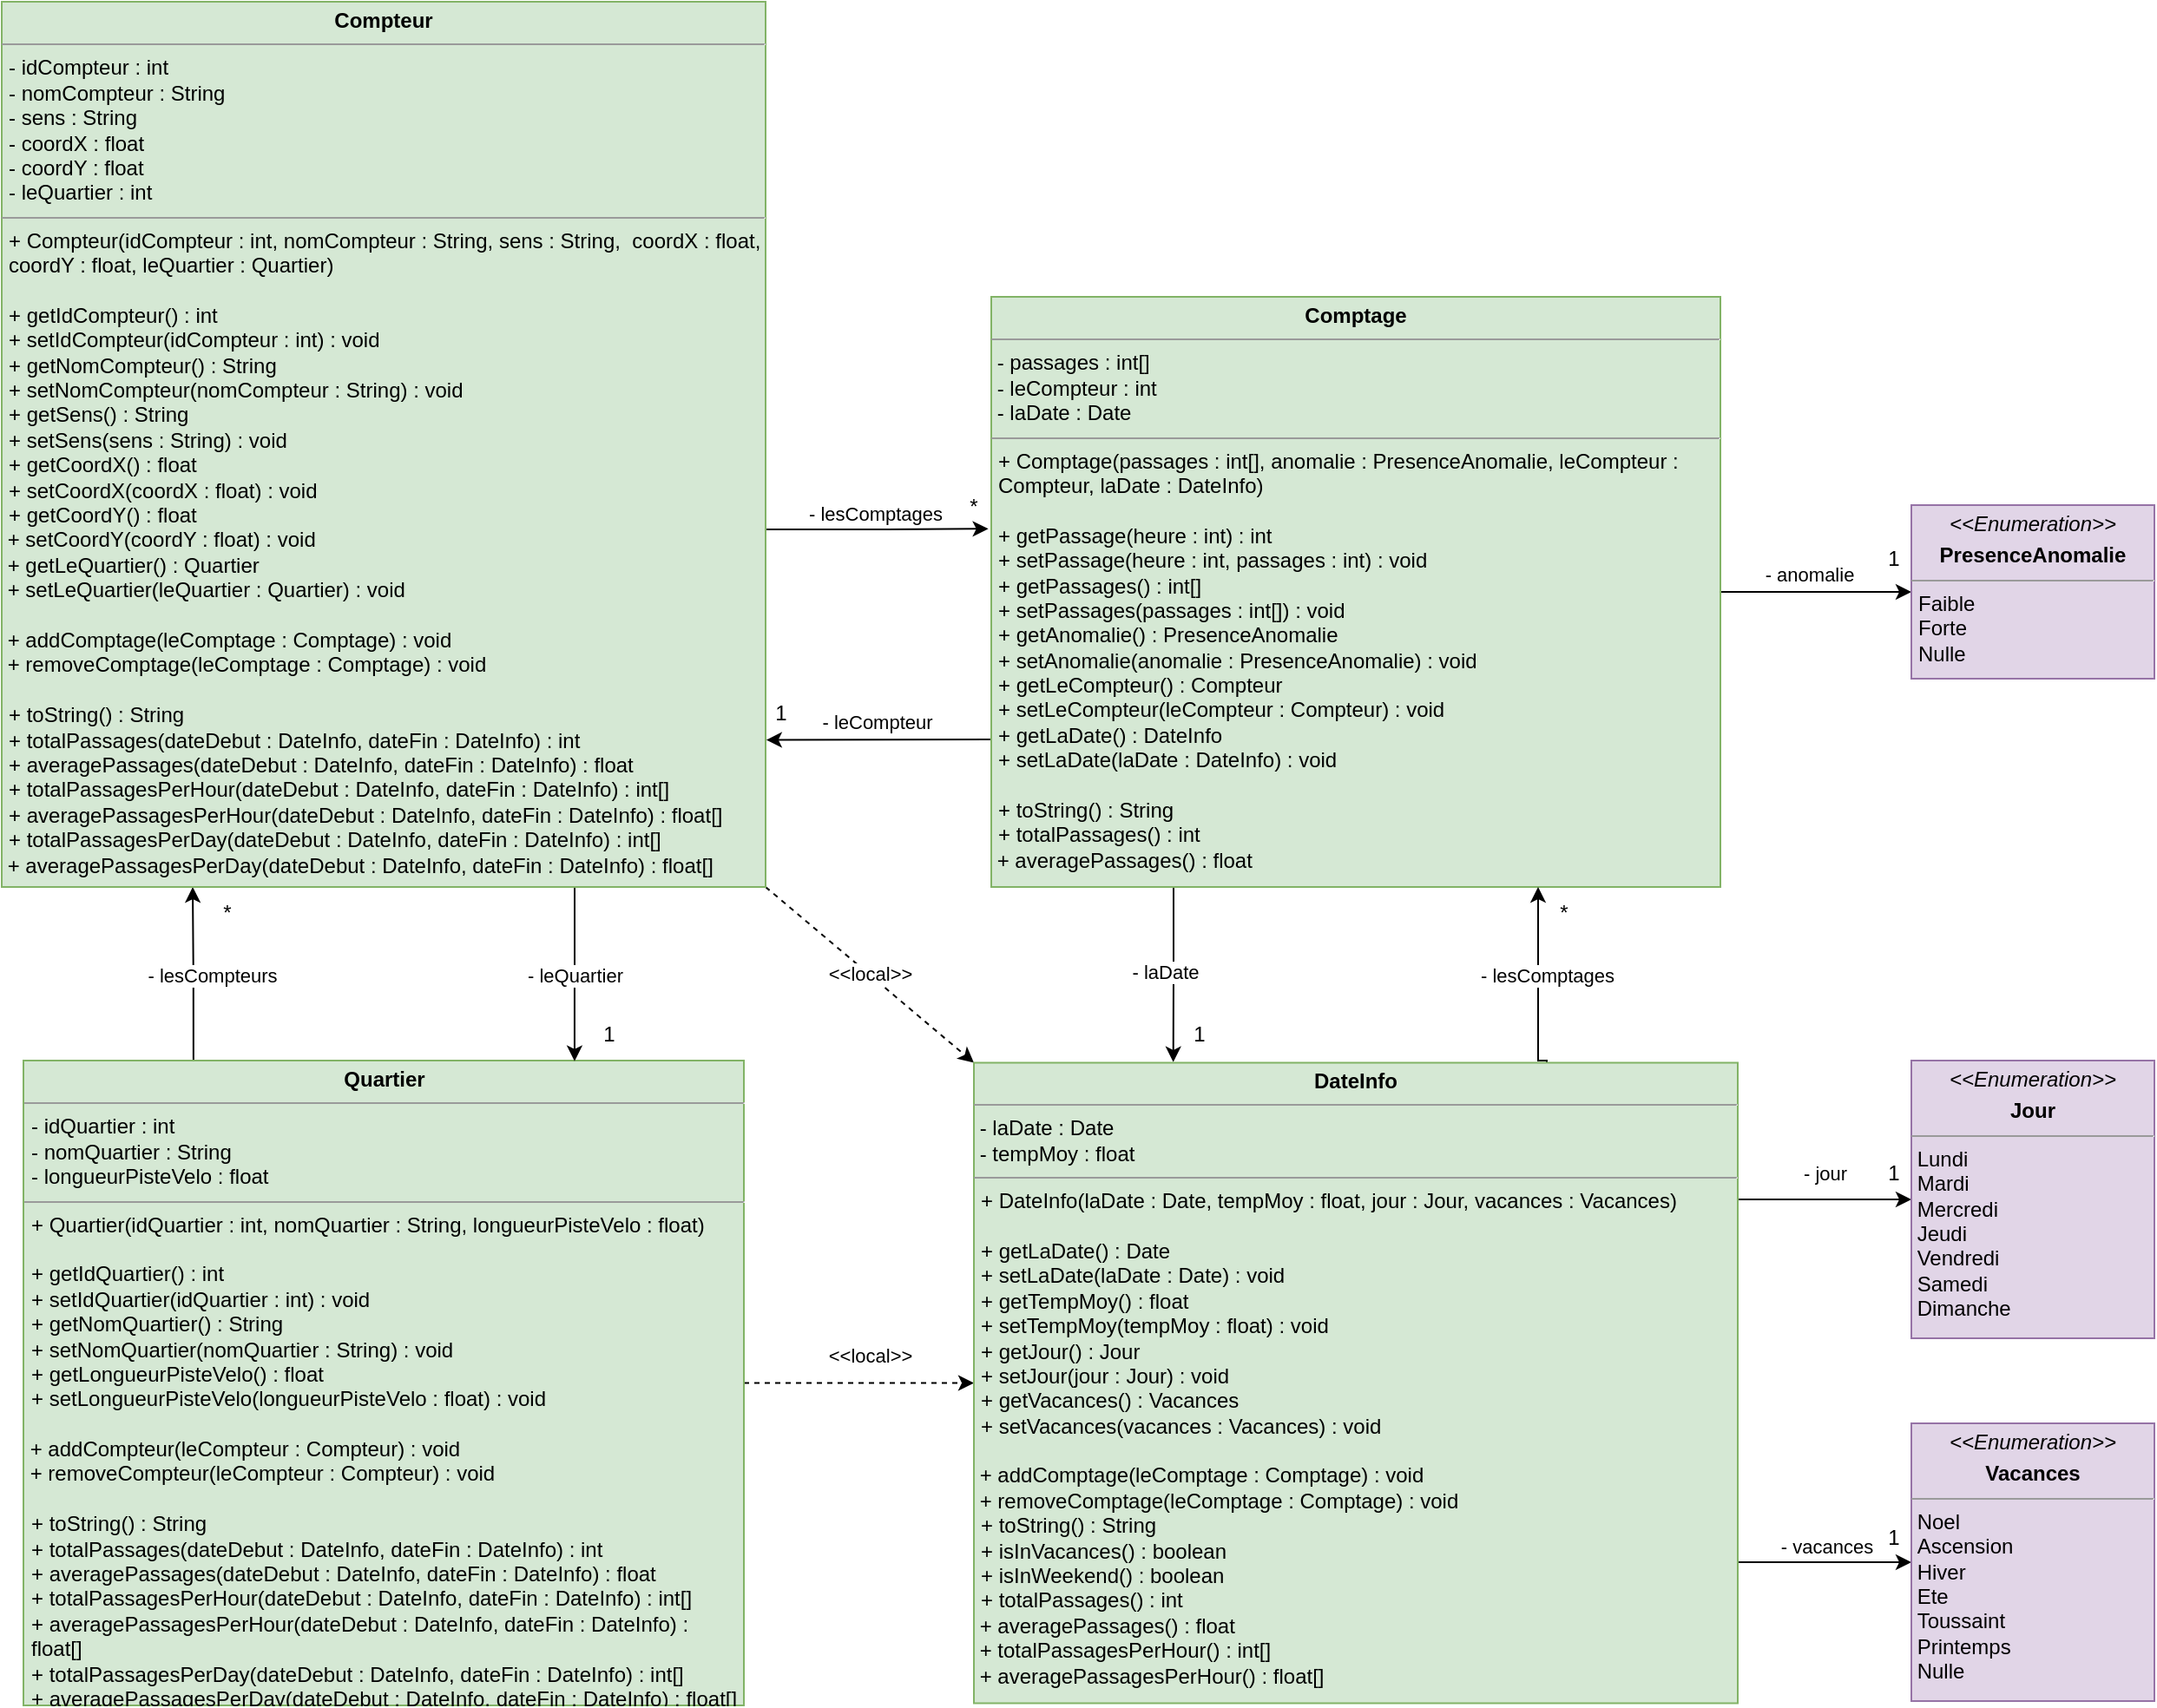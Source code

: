<mxfile version="21.4.0" type="device">
  <diagram name="Page-1" id="eOl2TCsbntun6FktnlMN">
    <mxGraphModel dx="1393" dy="1028" grid="1" gridSize="10" guides="1" tooltips="1" connect="1" arrows="1" fold="1" page="0" pageScale="1" pageWidth="850" pageHeight="1100" math="0" shadow="0">
      <root>
        <mxCell id="0" />
        <mxCell id="1" parent="0" />
        <mxCell id="9qE0nhktHIJIXh96-6WT-73" style="edgeStyle=orthogonalEdgeStyle;rounded=0;orthogonalLoop=1;jettySize=auto;html=1;entryX=0.25;entryY=1;entryDx=0;entryDy=0;exitX=0.236;exitY=0.001;exitDx=0;exitDy=0;exitPerimeter=0;" parent="1" source="p_eBftwZYgydQJ64UmXx-5" target="MrOClFFpd0POXdo-1IgY-1" edge="1">
          <mxGeometry relative="1" as="geometry">
            <Array as="points" />
          </mxGeometry>
        </mxCell>
        <mxCell id="9qE0nhktHIJIXh96-6WT-86" value="- lesCompteurs" style="edgeLabel;html=1;align=center;verticalAlign=middle;resizable=0;points=[];" parent="9qE0nhktHIJIXh96-6WT-73" vertex="1" connectable="0">
          <mxGeometry x="-0.211" y="1" relative="1" as="geometry">
            <mxPoint x="11" y="-10" as="offset" />
          </mxGeometry>
        </mxCell>
        <mxCell id="gI17rEdhYcq93kFuJi1m-11" style="edgeStyle=orthogonalEdgeStyle;rounded=0;orthogonalLoop=1;jettySize=auto;html=1;exitX=1;exitY=0.5;exitDx=0;exitDy=0;entryX=0;entryY=0.5;entryDx=0;entryDy=0;dashed=1;" edge="1" parent="1" source="p_eBftwZYgydQJ64UmXx-5" target="MrOClFFpd0POXdo-1IgY-15">
          <mxGeometry relative="1" as="geometry" />
        </mxCell>
        <mxCell id="p_eBftwZYgydQJ64UmXx-5" value="&lt;p style=&quot;margin:0px;margin-top:4px;text-align:center;&quot;&gt;&lt;b&gt;Quartier&lt;/b&gt;&lt;/p&gt;&lt;hr size=&quot;1&quot;&gt;&lt;p style=&quot;margin:0px;margin-left:4px;&quot;&gt;- idQuartier : int&lt;/p&gt;&lt;p style=&quot;margin:0px;margin-left:4px;&quot;&gt;- nomQuartier : String&lt;/p&gt;&lt;p style=&quot;margin:0px;margin-left:4px;&quot;&gt;- longueurPisteVelo : float&lt;br&gt;&lt;/p&gt;&lt;hr size=&quot;1&quot;&gt;&lt;p style=&quot;margin:0px;margin-left:4px;&quot;&gt;+ Quartier(idQuartier : int, nomQuartier : String, longueurPisteVelo : float)&lt;/p&gt;&lt;p style=&quot;margin:0px;margin-left:4px;&quot;&gt;&lt;br&gt;&lt;/p&gt;&lt;p style=&quot;margin:0px;margin-left:4px;&quot;&gt;+ getIdQuartier() : int&lt;/p&gt;&lt;p style=&quot;margin:0px;margin-left:4px;&quot;&gt;+ setIdQuartier(idQuartier : int) : void&lt;/p&gt;&lt;p style=&quot;margin:0px;margin-left:4px;&quot;&gt;+ getNomQuartier() : String&lt;/p&gt;&lt;p style=&quot;margin:0px;margin-left:4px;&quot;&gt;+ setNomQuartier(nomQuartier : String) : void&lt;/p&gt;&lt;p style=&quot;margin:0px;margin-left:4px;&quot;&gt;+ getLongueurPisteVelo() : float&lt;/p&gt;&lt;p style=&quot;margin:0px;margin-left:4px;&quot;&gt;+ setLongueurPisteVelo(longueurPisteVelo : float) : void&lt;/p&gt;&lt;p style=&quot;margin:0px;margin-left:4px;&quot;&gt;&lt;br&gt;&lt;/p&gt;&lt;div&gt;&amp;nbsp;+ addCompteur(leCompteur : Compteur) : void&lt;/div&gt;&lt;div&gt;&amp;nbsp;+ removeCompteur(leCompteur : Compteur) : void&lt;/div&gt;&lt;div&gt;&lt;br&gt;&lt;/div&gt;&lt;p style=&quot;margin:0px;margin-left:4px;&quot;&gt;&lt;/p&gt;&lt;p style=&quot;margin:0px;margin-left:4px;&quot;&gt;&lt;/p&gt;&lt;p style=&quot;margin:0px;margin-left:4px;&quot;&gt;+ toString() : String&lt;/p&gt;&lt;p style=&quot;margin:0px;margin-left:4px;&quot;&gt;+ totalPassages(dateDebut : DateInfo, dateFin : DateInfo) : int&lt;/p&gt;&lt;p style=&quot;margin:0px;margin-left:4px;&quot;&gt;+ averagePassages(dateDebut : DateInfo, dateFin : DateInfo) : float&lt;/p&gt;&lt;p style=&quot;margin:0px;margin-left:4px;&quot;&gt;+ totalPassagesPerHour(dateDebut : DateInfo, dateFin : DateInfo) : int[]&lt;/p&gt;&lt;p style=&quot;margin:0px;margin-left:4px;&quot;&gt;+ averagePassagesPerHour(dateDebut : DateInfo, dateFin : DateInfo) : float[]&lt;/p&gt;&lt;p style=&quot;margin:0px;margin-left:4px;&quot;&gt;+ totalPassagesPerDay(dateDebut : DateInfo, dateFin : DateInfo) : int[]&lt;/p&gt;&lt;p style=&quot;margin:0px;margin-left:4px;&quot;&gt;+ averagePassagesPerDay(dateDebut : DateInfo, dateFin : DateInfo) : float[]&lt;br&gt;&lt;/p&gt;" style="verticalAlign=top;align=left;overflow=fill;fontSize=12;fontFamily=Helvetica;html=1;whiteSpace=wrap;fillColor=#d5e8d4;strokeColor=#82b366;" parent="1" vertex="1">
          <mxGeometry x="592.5" y="620" width="415" height="371.5" as="geometry" />
        </mxCell>
        <mxCell id="9qE0nhktHIJIXh96-6WT-74" style="edgeStyle=orthogonalEdgeStyle;rounded=0;orthogonalLoop=1;jettySize=auto;html=1;entryX=-0.004;entryY=0.393;entryDx=0;entryDy=0;entryPerimeter=0;" parent="1" source="MrOClFFpd0POXdo-1IgY-1" target="MrOClFFpd0POXdo-1IgY-4" edge="1">
          <mxGeometry relative="1" as="geometry">
            <mxPoint x="1140" y="306" as="targetPoint" />
            <Array as="points">
              <mxPoint x="1090" y="314" />
              <mxPoint x="1090" y="314" />
            </Array>
          </mxGeometry>
        </mxCell>
        <mxCell id="9qE0nhktHIJIXh96-6WT-85" value="- lesComptages" style="edgeLabel;html=1;align=center;verticalAlign=middle;resizable=0;points=[];" parent="9qE0nhktHIJIXh96-6WT-74" vertex="1" connectable="0">
          <mxGeometry x="-0.278" y="-1" relative="1" as="geometry">
            <mxPoint x="16" y="-10" as="offset" />
          </mxGeometry>
        </mxCell>
        <mxCell id="R8S3w-2baMEadNncPOtm-1" style="edgeStyle=orthogonalEdgeStyle;rounded=0;orthogonalLoop=1;jettySize=auto;html=1;exitX=0.75;exitY=1;exitDx=0;exitDy=0;entryX=0.765;entryY=0.001;entryDx=0;entryDy=0;entryPerimeter=0;" parent="1" source="MrOClFFpd0POXdo-1IgY-1" target="p_eBftwZYgydQJ64UmXx-5" edge="1">
          <mxGeometry relative="1" as="geometry">
            <Array as="points" />
          </mxGeometry>
        </mxCell>
        <mxCell id="R8S3w-2baMEadNncPOtm-2" value="- leQuartier" style="edgeLabel;html=1;align=center;verticalAlign=middle;resizable=0;points=[];" parent="R8S3w-2baMEadNncPOtm-1" vertex="1" connectable="0">
          <mxGeometry x="0.403" relative="1" as="geometry">
            <mxPoint y="-20" as="offset" />
          </mxGeometry>
        </mxCell>
        <mxCell id="gI17rEdhYcq93kFuJi1m-10" style="rounded=0;orthogonalLoop=1;jettySize=auto;html=1;exitX=1;exitY=1;exitDx=0;exitDy=0;entryX=0;entryY=0;entryDx=0;entryDy=0;dashed=1;" edge="1" parent="1" source="MrOClFFpd0POXdo-1IgY-1" target="MrOClFFpd0POXdo-1IgY-15">
          <mxGeometry relative="1" as="geometry" />
        </mxCell>
        <mxCell id="gI17rEdhYcq93kFuJi1m-13" value="&amp;lt;&amp;lt;local&amp;gt;&amp;gt;" style="edgeLabel;html=1;align=center;verticalAlign=middle;resizable=0;points=[];" vertex="1" connectable="0" parent="gI17rEdhYcq93kFuJi1m-10">
          <mxGeometry x="-0.162" y="2" relative="1" as="geometry">
            <mxPoint x="8" y="9" as="offset" />
          </mxGeometry>
        </mxCell>
        <mxCell id="MrOClFFpd0POXdo-1IgY-1" value="&lt;p style=&quot;margin:0px;margin-top:4px;text-align:center;&quot;&gt;&lt;b&gt;Compteur&lt;/b&gt;&lt;/p&gt;&lt;hr size=&quot;1&quot;&gt;&lt;p style=&quot;margin:0px;margin-left:4px;&quot;&gt;- idCompteur : int&lt;/p&gt;&lt;p style=&quot;margin:0px;margin-left:4px;&quot;&gt;- nomCompteur : String&lt;/p&gt;&lt;p style=&quot;margin:0px;margin-left:4px;&quot;&gt;- sens : String&lt;/p&gt;&lt;p style=&quot;margin:0px;margin-left:4px;&quot;&gt;- coordX : float&lt;/p&gt;&lt;p style=&quot;margin:0px;margin-left:4px;&quot;&gt;- coordY : float&lt;/p&gt;&lt;p style=&quot;margin:0px;margin-left:4px;&quot;&gt;- leQuartier : int&lt;br&gt;&lt;/p&gt;&lt;hr size=&quot;1&quot;&gt;&lt;p style=&quot;margin:0px;margin-left:4px;&quot;&gt;+ Compteur(idCompteur : int, nomCompteur : String, sens : String,&amp;nbsp; coordX : float, coordY : float, leQuartier : Quartier)&lt;/p&gt;&lt;p style=&quot;margin:0px;margin-left:4px;&quot;&gt;&lt;br&gt;&lt;/p&gt;&lt;p style=&quot;margin:0px;margin-left:4px;&quot;&gt;+ getIdCompteur() : int&lt;/p&gt;&lt;p style=&quot;margin:0px;margin-left:4px;&quot;&gt;+ setIdCompteur(idCompteur : int) : void&lt;/p&gt;&lt;p style=&quot;margin:0px;margin-left:4px;&quot;&gt;+ getNomCompteur() : String&lt;/p&gt;&lt;p style=&quot;margin:0px;margin-left:4px;&quot;&gt;+ setNomCompteur(nomCompteur : String) : void&lt;/p&gt;&lt;p style=&quot;margin:0px;margin-left:4px;&quot;&gt;+ getSens() : String&lt;/p&gt;&lt;p style=&quot;margin:0px;margin-left:4px;&quot;&gt;+ setSens(sens : String) : void&lt;/p&gt;&lt;p style=&quot;margin:0px;margin-left:4px;&quot;&gt;+ getCoordX() : float&lt;/p&gt;&lt;p style=&quot;margin:0px;margin-left:4px;&quot;&gt;+ setCoordX(coordX : float) : void&lt;/p&gt;&lt;p style=&quot;margin:0px;margin-left:4px;&quot;&gt;+ getCoordY() : float&lt;/p&gt;&lt;div&gt;&amp;nbsp;+ setCoordY(coordY : float) : void&lt;/div&gt;&lt;div&gt;&amp;nbsp;+ getLeQuartier() : Quartier&lt;/div&gt;&lt;div&gt;&amp;nbsp;+ setLeQuartier(leQuartier : Quartier) : void&lt;/div&gt;&lt;div&gt;&lt;br&gt;&lt;/div&gt;&lt;div&gt;&amp;nbsp;+ addComptage(leComptage : Comptage) : void&lt;/div&gt;&lt;div&gt;&amp;nbsp;+ removeComptage(leComptage : Comptage) : void&lt;/div&gt;&lt;div&gt;&lt;br&gt;&lt;p style=&quot;margin:0px;margin-left:4px;&quot;&gt;&lt;/p&gt;&lt;p style=&quot;margin:0px;margin-left:4px;&quot;&gt;+ toString() : String&lt;/p&gt;&lt;p style=&quot;margin:0px;margin-left:4px;&quot;&gt;+ totalPassages(dateDebut : DateInfo, dateFin : DateInfo) : int&lt;/p&gt;&lt;p style=&quot;margin:0px;margin-left:4px;&quot;&gt;+ averagePassages(dateDebut : DateInfo, dateFin : DateInfo) : float&lt;/p&gt;&lt;p style=&quot;margin:0px;margin-left:4px;&quot;&gt;+ totalPassagesPerHour(dateDebut : DateInfo, dateFin : DateInfo) : int[]&lt;/p&gt;&lt;p style=&quot;margin:0px;margin-left:4px;&quot;&gt;+ averagePassagesPerHour(dateDebut : DateInfo, dateFin : DateInfo) : float[]&lt;/p&gt;&lt;p style=&quot;margin:0px;margin-left:4px;&quot;&gt;+ totalPassagesPerDay(dateDebut : DateInfo, dateFin : DateInfo) : int[]&lt;/p&gt;&amp;nbsp;+ averagePassagesPerDay(dateDebut : DateInfo, dateFin : DateInfo) : float[]&lt;p style=&quot;margin:0px;margin-left:4px;&quot;&gt;&lt;/p&gt;&lt;/div&gt;&lt;p style=&quot;margin:0px;margin-left:4px;&quot;&gt;&lt;/p&gt;" style="verticalAlign=top;align=left;overflow=fill;fontSize=12;fontFamily=Helvetica;html=1;whiteSpace=wrap;fillColor=#d5e8d4;strokeColor=#82b366;" parent="1" vertex="1">
          <mxGeometry x="580" y="10" width="440" height="510" as="geometry" />
        </mxCell>
        <mxCell id="MrOClFFpd0POXdo-1IgY-7" style="edgeStyle=orthogonalEdgeStyle;rounded=0;orthogonalLoop=1;jettySize=auto;html=1;exitX=1;exitY=0.5;exitDx=0;exitDy=0;entryX=0;entryY=0.5;entryDx=0;entryDy=0;" parent="1" source="MrOClFFpd0POXdo-1IgY-4" target="MrOClFFpd0POXdo-1IgY-5" edge="1">
          <mxGeometry relative="1" as="geometry" />
        </mxCell>
        <mxCell id="MrOClFFpd0POXdo-1IgY-8" value="- anomalie" style="edgeLabel;html=1;align=center;verticalAlign=middle;resizable=0;points=[];" parent="MrOClFFpd0POXdo-1IgY-7" vertex="1" connectable="0">
          <mxGeometry x="0.225" relative="1" as="geometry">
            <mxPoint x="-17" y="-10" as="offset" />
          </mxGeometry>
        </mxCell>
        <mxCell id="R8S3w-2baMEadNncPOtm-4" style="edgeStyle=orthogonalEdgeStyle;rounded=0;orthogonalLoop=1;jettySize=auto;html=1;exitX=0;exitY=0.75;exitDx=0;exitDy=0;entryX=1.001;entryY=0.834;entryDx=0;entryDy=0;entryPerimeter=0;" parent="1" source="MrOClFFpd0POXdo-1IgY-4" target="MrOClFFpd0POXdo-1IgY-1" edge="1">
          <mxGeometry relative="1" as="geometry">
            <mxPoint x="1021" y="440" as="targetPoint" />
            <Array as="points">
              <mxPoint x="1020" y="435" />
            </Array>
          </mxGeometry>
        </mxCell>
        <mxCell id="R8S3w-2baMEadNncPOtm-5" value="- leCompteur" style="edgeLabel;html=1;align=center;verticalAlign=middle;resizable=0;points=[];" parent="R8S3w-2baMEadNncPOtm-4" vertex="1" connectable="0">
          <mxGeometry x="0.139" relative="1" as="geometry">
            <mxPoint x="8" y="-10" as="offset" />
          </mxGeometry>
        </mxCell>
        <mxCell id="R8S3w-2baMEadNncPOtm-7" style="edgeStyle=orthogonalEdgeStyle;rounded=0;orthogonalLoop=1;jettySize=auto;html=1;entryX=0.261;entryY=-0.001;entryDx=0;entryDy=0;exitX=0.25;exitY=1;exitDx=0;exitDy=0;entryPerimeter=0;" parent="1" source="MrOClFFpd0POXdo-1IgY-4" target="MrOClFFpd0POXdo-1IgY-15" edge="1">
          <mxGeometry relative="1" as="geometry">
            <Array as="points" />
            <mxPoint x="1400" y="540" as="sourcePoint" />
          </mxGeometry>
        </mxCell>
        <mxCell id="R8S3w-2baMEadNncPOtm-8" value="- laDate" style="edgeLabel;html=1;align=center;verticalAlign=middle;resizable=0;points=[];" parent="R8S3w-2baMEadNncPOtm-7" vertex="1" connectable="0">
          <mxGeometry x="-0.117" relative="1" as="geometry">
            <mxPoint x="-5" y="4" as="offset" />
          </mxGeometry>
        </mxCell>
        <mxCell id="MrOClFFpd0POXdo-1IgY-4" value="&lt;p style=&quot;margin:0px;margin-top:4px;text-align:center;&quot;&gt;&lt;b&gt;Comptage&lt;/b&gt;&lt;/p&gt;&lt;hr size=&quot;1&quot;&gt;&lt;div&gt;&amp;nbsp;- passages : int[]&lt;/div&gt;&lt;div&gt;&amp;nbsp;- leCompteur : int&lt;/div&gt;&lt;div&gt;&amp;nbsp;- laDate : Date&lt;br&gt;&lt;/div&gt;&lt;hr size=&quot;1&quot;&gt;&lt;p style=&quot;margin:0px;margin-left:4px;&quot;&gt;+ Comptage(passages : int[], anomalie : PresenceAnomalie, leCompteur : Compteur, laDate : DateInfo)&lt;/p&gt;&lt;p style=&quot;margin:0px;margin-left:4px;&quot;&gt;&lt;br&gt;&lt;/p&gt;&lt;p style=&quot;margin:0px;margin-left:4px;&quot;&gt;+ getPassage(heure : int) : int&lt;/p&gt;&lt;p style=&quot;margin:0px;margin-left:4px;&quot;&gt;+ setPassage(heure : int, passages : int) : void&lt;/p&gt;&lt;p style=&quot;margin:0px;margin-left:4px;&quot;&gt;+ getPassages() : int[]&lt;/p&gt;&lt;p style=&quot;margin:0px;margin-left:4px;&quot;&gt;+ setPassages(passages : int[]) : void&lt;/p&gt;&lt;p style=&quot;margin:0px;margin-left:4px;&quot;&gt;+ getAnomalie() : PresenceAnomalie&lt;/p&gt;&lt;p style=&quot;margin:0px;margin-left:4px;&quot;&gt;+ setAnomalie(anomalie : PresenceAnomalie) : void&lt;/p&gt;&lt;p style=&quot;margin:0px;margin-left:4px;&quot;&gt;+ getLeCompteur() : Compteur&lt;/p&gt;&lt;p style=&quot;margin:0px;margin-left:4px;&quot;&gt;+ setLeCompteur(leCompteur : Compteur) : void&lt;/p&gt;&lt;p style=&quot;margin:0px;margin-left:4px;&quot;&gt;+ getLaDate() : DateInfo&lt;/p&gt;&lt;p style=&quot;margin:0px;margin-left:4px;&quot;&gt;+ setLaDate(laDate : DateInfo) : void&lt;/p&gt;&lt;p style=&quot;margin:0px;margin-left:4px;&quot;&gt;&lt;br&gt;&lt;/p&gt;&lt;p style=&quot;margin:0px;margin-left:4px;&quot;&gt;+ toString() : String&lt;/p&gt;&lt;p style=&quot;margin:0px;margin-left:4px;&quot;&gt;+ totalPassages() : int&lt;/p&gt;&amp;nbsp;+ averagePassages() : float&lt;br&gt;&lt;p style=&quot;margin:0px;margin-left:4px;&quot;&gt;&lt;/p&gt;&lt;p style=&quot;margin:0px;margin-left:4px;&quot;&gt;&lt;/p&gt;" style="verticalAlign=top;align=left;overflow=fill;fontSize=12;fontFamily=Helvetica;html=1;whiteSpace=wrap;fillColor=#d5e8d4;strokeColor=#82b366;strokeWidth=1;glass=0;rounded=0;shadow=0;" parent="1" vertex="1">
          <mxGeometry x="1150" y="180" width="420" height="340" as="geometry" />
        </mxCell>
        <mxCell id="MrOClFFpd0POXdo-1IgY-5" value="&lt;p style=&quot;margin:0px;margin-top:4px;text-align:center;&quot;&gt;&lt;i&gt;&amp;lt;&amp;lt;Enumeration&amp;gt;&amp;gt;&lt;/i&gt;&lt;/p&gt;&lt;p style=&quot;margin:0px;margin-top:4px;text-align:center;&quot;&gt;&lt;b&gt;PresenceAnomalie&lt;/b&gt;&lt;br&gt;&lt;/p&gt;&lt;hr size=&quot;1&quot;&gt;&lt;p style=&quot;margin:0px;margin-left:4px;&quot;&gt;Faible&lt;/p&gt;&lt;p style=&quot;margin:0px;margin-left:4px;&quot;&gt;Forte&lt;/p&gt;&lt;p style=&quot;margin:0px;margin-left:4px;&quot;&gt;Nulle&lt;/p&gt;&lt;p style=&quot;margin:0px;margin-left:4px;&quot;&gt;&lt;br&gt;&lt;/p&gt;&lt;p style=&quot;margin:0px;margin-left:4px;&quot;&gt;&lt;br&gt;&lt;/p&gt;" style="verticalAlign=top;align=left;overflow=fill;fontSize=12;fontFamily=Helvetica;html=1;whiteSpace=wrap;fillColor=#e1d5e7;strokeColor=#9673a6;" parent="1" vertex="1">
          <mxGeometry x="1680" y="300" width="140" height="100" as="geometry" />
        </mxCell>
        <mxCell id="9qE0nhktHIJIXh96-6WT-76" style="edgeStyle=orthogonalEdgeStyle;rounded=0;orthogonalLoop=1;jettySize=auto;html=1;entryX=0.75;entryY=1;entryDx=0;entryDy=0;exitX=0.75;exitY=0;exitDx=0;exitDy=0;" parent="1" source="MrOClFFpd0POXdo-1IgY-15" edge="1" target="MrOClFFpd0POXdo-1IgY-4">
          <mxGeometry relative="1" as="geometry">
            <Array as="points">
              <mxPoint x="1465" y="620" />
            </Array>
            <mxPoint x="1570" y="344" as="targetPoint" />
          </mxGeometry>
        </mxCell>
        <mxCell id="9qE0nhktHIJIXh96-6WT-84" value="- lesComptages" style="edgeLabel;html=1;align=center;verticalAlign=middle;resizable=0;points=[];" parent="9qE0nhktHIJIXh96-6WT-76" vertex="1" connectable="0">
          <mxGeometry x="0.259" y="-3" relative="1" as="geometry">
            <mxPoint x="2" y="11" as="offset" />
          </mxGeometry>
        </mxCell>
        <mxCell id="kVGpFs-e-EHgGDJTWpAH-16" style="edgeStyle=orthogonalEdgeStyle;rounded=0;orthogonalLoop=1;jettySize=auto;html=1;exitX=1;exitY=0.75;exitDx=0;exitDy=0;entryX=0;entryY=0.5;entryDx=0;entryDy=0;" parent="1" source="MrOClFFpd0POXdo-1IgY-15" target="MrOClFFpd0POXdo-1IgY-23" edge="1">
          <mxGeometry relative="1" as="geometry">
            <Array as="points">
              <mxPoint x="1580" y="909" />
            </Array>
          </mxGeometry>
        </mxCell>
        <mxCell id="gI17rEdhYcq93kFuJi1m-16" value="- vacances" style="edgeLabel;html=1;align=center;verticalAlign=middle;resizable=0;points=[];" vertex="1" connectable="0" parent="kVGpFs-e-EHgGDJTWpAH-16">
          <mxGeometry x="-0.038" y="1" relative="1" as="geometry">
            <mxPoint x="8" y="-8" as="offset" />
          </mxGeometry>
        </mxCell>
        <mxCell id="kVGpFs-e-EHgGDJTWpAH-17" style="edgeStyle=orthogonalEdgeStyle;rounded=0;orthogonalLoop=1;jettySize=auto;html=1;exitX=1;exitY=0.25;exitDx=0;exitDy=0;" parent="1" source="MrOClFFpd0POXdo-1IgY-15" target="MrOClFFpd0POXdo-1IgY-16" edge="1">
          <mxGeometry relative="1" as="geometry">
            <Array as="points">
              <mxPoint x="1580" y="700" />
            </Array>
          </mxGeometry>
        </mxCell>
        <mxCell id="kVGpFs-e-EHgGDJTWpAH-20" value="- jour" style="edgeLabel;html=1;align=center;verticalAlign=middle;resizable=0;points=[];" parent="kVGpFs-e-EHgGDJTWpAH-17" vertex="1" connectable="0">
          <mxGeometry x="0.112" y="2" relative="1" as="geometry">
            <mxPoint y="-13" as="offset" />
          </mxGeometry>
        </mxCell>
        <mxCell id="MrOClFFpd0POXdo-1IgY-15" value="&lt;p style=&quot;margin:0px;margin-top:4px;text-align:center;&quot;&gt;&lt;b&gt;DateInfo&lt;/b&gt;&lt;/p&gt;&lt;hr size=&quot;1&quot;&gt;&lt;div&gt;&amp;nbsp;- laDate : Date&lt;/div&gt;&lt;div&gt;&amp;nbsp;- tempMoy : float&lt;/div&gt;&lt;hr size=&quot;1&quot;&gt;&lt;p style=&quot;margin:0px;margin-left:4px;&quot;&gt;+ DateInfo(laDate : Date, tempMoy : float, jour : Jour, vacances : Vacances)&lt;/p&gt;&lt;p style=&quot;margin:0px;margin-left:4px;&quot;&gt;&lt;br&gt;&lt;/p&gt;&lt;p style=&quot;margin:0px;margin-left:4px;&quot;&gt;+ getLaDate() : Date&lt;/p&gt;&lt;p style=&quot;margin:0px;margin-left:4px;&quot;&gt;+ setLaDate(laDate : Date) : void&lt;/p&gt;&lt;p style=&quot;margin:0px;margin-left:4px;&quot;&gt;+ getTempMoy() : float&lt;/p&gt;&lt;p style=&quot;margin:0px;margin-left:4px;&quot;&gt;+ setTempMoy(tempMoy : float) : void&lt;/p&gt;&lt;p style=&quot;margin:0px;margin-left:4px;&quot;&gt;+ getJour() : Jour&lt;/p&gt;&lt;p style=&quot;margin:0px;margin-left:4px;&quot;&gt;+ setJour(jour : Jour) : void&lt;/p&gt;&lt;p style=&quot;margin:0px;margin-left:4px;&quot;&gt;+ getVacances() : Vacances&lt;/p&gt;&lt;p style=&quot;margin:0px;margin-left:4px;&quot;&gt;+ setVacances(vacances : Vacances) : void&lt;/p&gt;&lt;p style=&quot;margin:0px;margin-left:4px;&quot;&gt;&lt;br&gt;&lt;/p&gt;&lt;div&gt;&amp;nbsp;+ addComptage(leComptage : Comptage) : void&lt;/div&gt;&amp;nbsp;+ removeComptage(leComptage : Comptage) : void&lt;p style=&quot;margin:0px;margin-left:4px;&quot;&gt;&lt;/p&gt;&lt;p style=&quot;margin:0px;margin-left:4px;&quot;&gt;+ toString() : String&lt;/p&gt;&lt;p style=&quot;margin:0px;margin-left:4px;&quot;&gt;+ isInVacances() : boolean&lt;/p&gt;&lt;p style=&quot;margin:0px;margin-left:4px;&quot;&gt;+ isInWeekend() : boolean&lt;br&gt;&lt;/p&gt;&lt;p style=&quot;margin:0px;margin-left:4px;&quot;&gt;+ totalPassages() : int&lt;/p&gt;&lt;div&gt;&amp;nbsp;+ averagePassages() : float&lt;br&gt;&lt;/div&gt;&lt;div&gt;&amp;nbsp;+ totalPassagesPerHour() : int[]&lt;/div&gt;&lt;div&gt;&amp;nbsp;+ averagePassagesPerHour() : float[]&lt;br&gt;&lt;/div&gt;&lt;p style=&quot;margin:0px;margin-left:4px;&quot;&gt;&lt;/p&gt;&lt;p style=&quot;margin:0px;margin-left:4px;&quot;&gt;&lt;/p&gt;" style="verticalAlign=top;align=left;overflow=fill;fontSize=12;fontFamily=Helvetica;html=1;whiteSpace=wrap;fillColor=#d5e8d4;strokeColor=#82b366;" parent="1" vertex="1">
          <mxGeometry x="1140" y="621.25" width="440" height="369" as="geometry" />
        </mxCell>
        <mxCell id="MrOClFFpd0POXdo-1IgY-16" value="&lt;p style=&quot;margin:0px;margin-top:4px;text-align:center;&quot;&gt;&lt;i&gt;&amp;lt;&amp;lt;Enumeration&amp;gt;&amp;gt;&lt;/i&gt;&lt;/p&gt;&lt;p style=&quot;margin:0px;margin-top:4px;text-align:center;&quot;&gt;&lt;b&gt;Jour&lt;/b&gt;&lt;br&gt;&lt;/p&gt;&lt;hr size=&quot;1&quot;&gt;&lt;div&gt;&amp;nbsp;Lundi&lt;br&gt;&lt;/div&gt;&lt;div&gt;&amp;nbsp;Mardi&lt;/div&gt;&lt;div&gt;&amp;nbsp;Mercredi&lt;/div&gt;&lt;div&gt;&amp;nbsp;Jeudi&lt;/div&gt;&lt;div&gt;&amp;nbsp;Vendredi&lt;/div&gt;&lt;div&gt;&amp;nbsp;Samedi&lt;/div&gt;&lt;div&gt;&amp;nbsp;Dimanche&lt;br&gt;&lt;/div&gt;&lt;p style=&quot;margin:0px;margin-left:4px;&quot;&gt;&lt;br&gt;&lt;/p&gt;&lt;p style=&quot;margin:0px;margin-left:4px;&quot;&gt;&lt;br&gt;&lt;/p&gt;" style="verticalAlign=top;align=left;overflow=fill;fontSize=12;fontFamily=Helvetica;html=1;whiteSpace=wrap;fillColor=#e1d5e7;strokeColor=#9673a6;" parent="1" vertex="1">
          <mxGeometry x="1680" y="620" width="140" height="160" as="geometry" />
        </mxCell>
        <mxCell id="MrOClFFpd0POXdo-1IgY-23" value="&lt;p style=&quot;margin:0px;margin-top:4px;text-align:center;&quot;&gt;&lt;i&gt;&amp;lt;&amp;lt;Enumeration&amp;gt;&amp;gt;&lt;/i&gt;&lt;/p&gt;&lt;p style=&quot;margin:0px;margin-top:4px;text-align:center;&quot;&gt;&lt;b&gt;Vacances&lt;/b&gt;&lt;br&gt;&lt;/p&gt;&lt;hr size=&quot;1&quot;&gt;&lt;div&gt;&amp;nbsp;Noel&lt;/div&gt;&lt;div&gt;&amp;nbsp;Ascension&lt;/div&gt;&lt;div&gt;&amp;nbsp;Hiver&lt;/div&gt;&lt;div&gt;&amp;nbsp;Ete&lt;/div&gt;&lt;div&gt;&amp;nbsp;Toussaint&lt;/div&gt;&lt;div&gt;&amp;nbsp;Printemps&lt;/div&gt;&lt;div&gt;&amp;nbsp;Nulle&lt;br&gt;&lt;/div&gt;&lt;p style=&quot;margin:0px;margin-left:4px;&quot;&gt;&lt;br&gt;&lt;/p&gt;&lt;p style=&quot;margin:0px;margin-left:4px;&quot;&gt;&lt;br&gt;&lt;/p&gt;" style="verticalAlign=top;align=left;overflow=fill;fontSize=12;fontFamily=Helvetica;html=1;whiteSpace=wrap;fillColor=#e1d5e7;strokeColor=#9673a6;" parent="1" vertex="1">
          <mxGeometry x="1680" y="829" width="140" height="160" as="geometry" />
        </mxCell>
        <mxCell id="9qE0nhktHIJIXh96-6WT-88" value="*" style="text;html=1;strokeColor=none;fillColor=none;align=center;verticalAlign=middle;whiteSpace=wrap;rounded=0;" parent="1" vertex="1">
          <mxGeometry x="1110" y="285.75" width="60" height="30" as="geometry" />
        </mxCell>
        <mxCell id="R8S3w-2baMEadNncPOtm-6" value="1" style="text;html=1;strokeColor=none;fillColor=none;align=center;verticalAlign=middle;whiteSpace=wrap;rounded=0;" parent="1" vertex="1">
          <mxGeometry x="999" y="405" width="60" height="30" as="geometry" />
        </mxCell>
        <mxCell id="R8S3w-2baMEadNncPOtm-9" value="1" style="text;html=1;strokeColor=none;fillColor=none;align=center;verticalAlign=middle;whiteSpace=wrap;rounded=0;" parent="1" vertex="1">
          <mxGeometry x="1640" y="315.75" width="60" height="30" as="geometry" />
        </mxCell>
        <mxCell id="gI17rEdhYcq93kFuJi1m-2" value="*" style="text;html=1;strokeColor=none;fillColor=none;align=center;verticalAlign=middle;whiteSpace=wrap;rounded=0;" vertex="1" parent="1">
          <mxGeometry x="1450" y="520" width="60" height="30" as="geometry" />
        </mxCell>
        <mxCell id="gI17rEdhYcq93kFuJi1m-3" value="1" style="text;html=1;strokeColor=none;fillColor=none;align=center;verticalAlign=middle;whiteSpace=wrap;rounded=0;" vertex="1" parent="1">
          <mxGeometry x="1640" y="670" width="60" height="30" as="geometry" />
        </mxCell>
        <mxCell id="gI17rEdhYcq93kFuJi1m-4" value="1" style="text;html=1;strokeColor=none;fillColor=none;align=center;verticalAlign=middle;whiteSpace=wrap;rounded=0;" vertex="1" parent="1">
          <mxGeometry x="1640" y="880" width="60" height="30" as="geometry" />
        </mxCell>
        <mxCell id="gI17rEdhYcq93kFuJi1m-6" value="*" style="text;html=1;strokeColor=none;fillColor=none;align=center;verticalAlign=middle;whiteSpace=wrap;rounded=0;" vertex="1" parent="1">
          <mxGeometry x="680" y="520" width="60" height="30" as="geometry" />
        </mxCell>
        <mxCell id="gI17rEdhYcq93kFuJi1m-8" value="1" style="text;html=1;strokeColor=none;fillColor=none;align=center;verticalAlign=middle;whiteSpace=wrap;rounded=0;" vertex="1" parent="1">
          <mxGeometry x="900" y="590" width="60" height="30" as="geometry" />
        </mxCell>
        <mxCell id="gI17rEdhYcq93kFuJi1m-9" value="1" style="text;html=1;strokeColor=none;fillColor=none;align=center;verticalAlign=middle;whiteSpace=wrap;rounded=0;" vertex="1" parent="1">
          <mxGeometry x="1240" y="590" width="60" height="30" as="geometry" />
        </mxCell>
        <mxCell id="gI17rEdhYcq93kFuJi1m-14" value="&amp;lt;&amp;lt;local&amp;gt;&amp;gt;" style="edgeLabel;html=1;align=center;verticalAlign=middle;resizable=0;points=[];" vertex="1" connectable="0" parent="1">
          <mxGeometry x="1079.996" y="789.995" as="geometry" />
        </mxCell>
      </root>
    </mxGraphModel>
  </diagram>
</mxfile>
